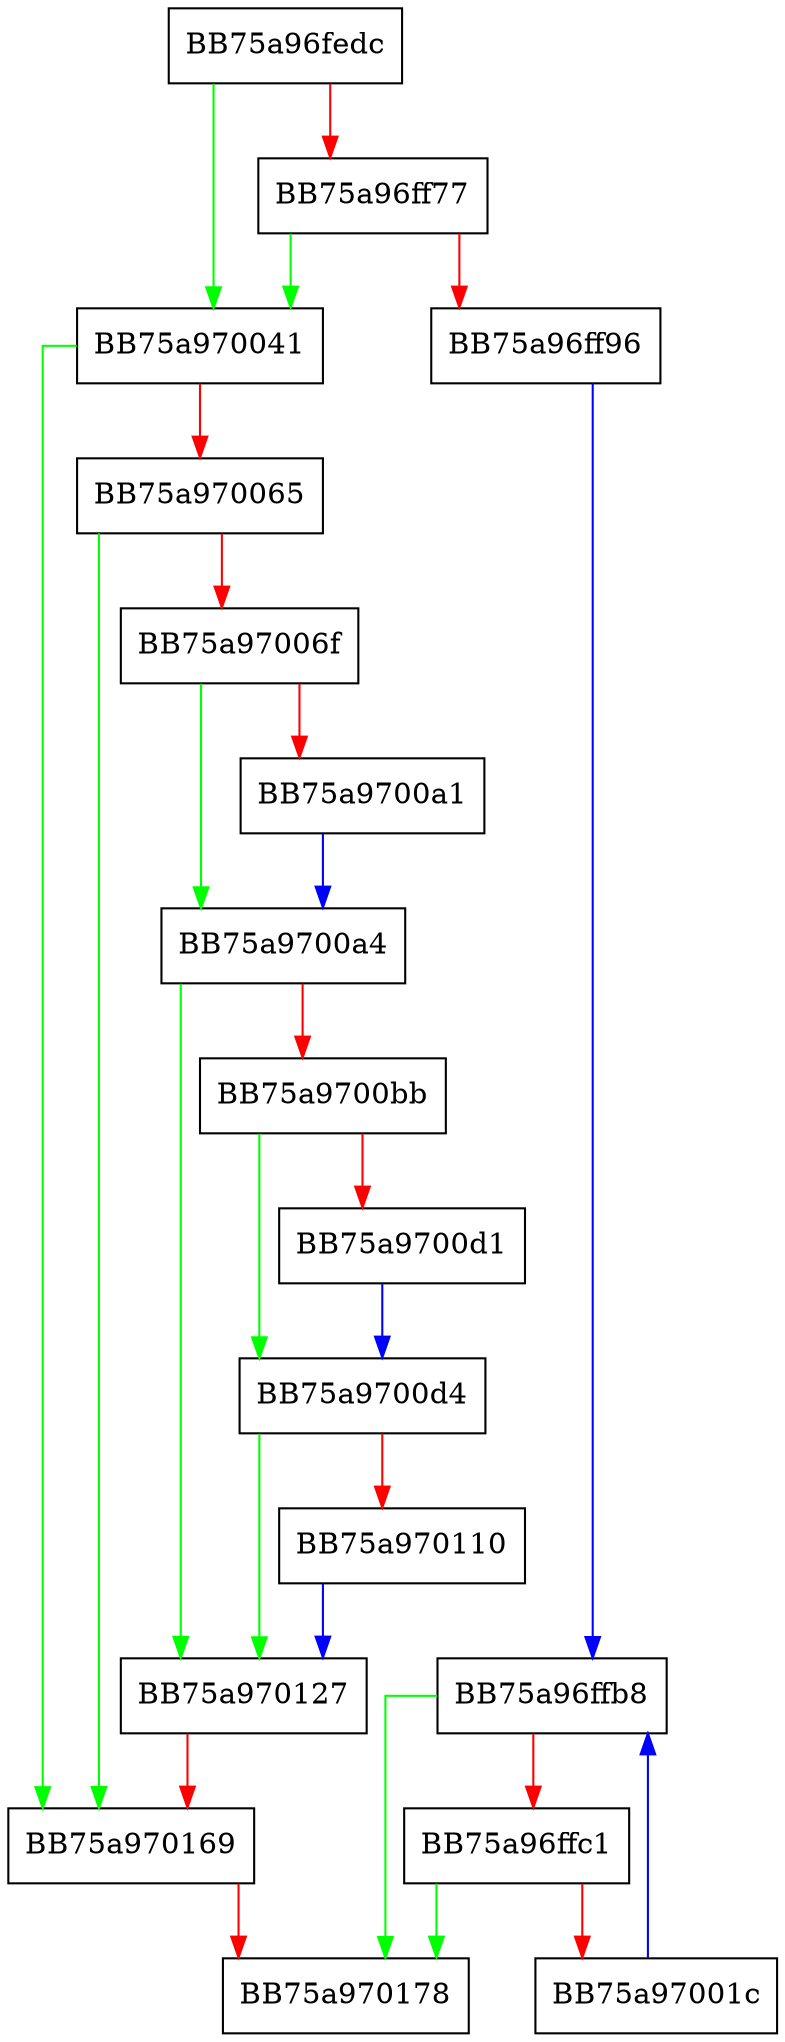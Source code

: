 digraph _parse_platform_list {
  node [shape="box"];
  graph [splines=ortho];
  BB75a96fedc -> BB75a970041 [color="green"];
  BB75a96fedc -> BB75a96ff77 [color="red"];
  BB75a96ff77 -> BB75a970041 [color="green"];
  BB75a96ff77 -> BB75a96ff96 [color="red"];
  BB75a96ff96 -> BB75a96ffb8 [color="blue"];
  BB75a96ffb8 -> BB75a970178 [color="green"];
  BB75a96ffb8 -> BB75a96ffc1 [color="red"];
  BB75a96ffc1 -> BB75a970178 [color="green"];
  BB75a96ffc1 -> BB75a97001c [color="red"];
  BB75a97001c -> BB75a96ffb8 [color="blue"];
  BB75a970041 -> BB75a970169 [color="green"];
  BB75a970041 -> BB75a970065 [color="red"];
  BB75a970065 -> BB75a970169 [color="green"];
  BB75a970065 -> BB75a97006f [color="red"];
  BB75a97006f -> BB75a9700a4 [color="green"];
  BB75a97006f -> BB75a9700a1 [color="red"];
  BB75a9700a1 -> BB75a9700a4 [color="blue"];
  BB75a9700a4 -> BB75a970127 [color="green"];
  BB75a9700a4 -> BB75a9700bb [color="red"];
  BB75a9700bb -> BB75a9700d4 [color="green"];
  BB75a9700bb -> BB75a9700d1 [color="red"];
  BB75a9700d1 -> BB75a9700d4 [color="blue"];
  BB75a9700d4 -> BB75a970127 [color="green"];
  BB75a9700d4 -> BB75a970110 [color="red"];
  BB75a970110 -> BB75a970127 [color="blue"];
  BB75a970127 -> BB75a970169 [color="red"];
  BB75a970169 -> BB75a970178 [color="red"];
}